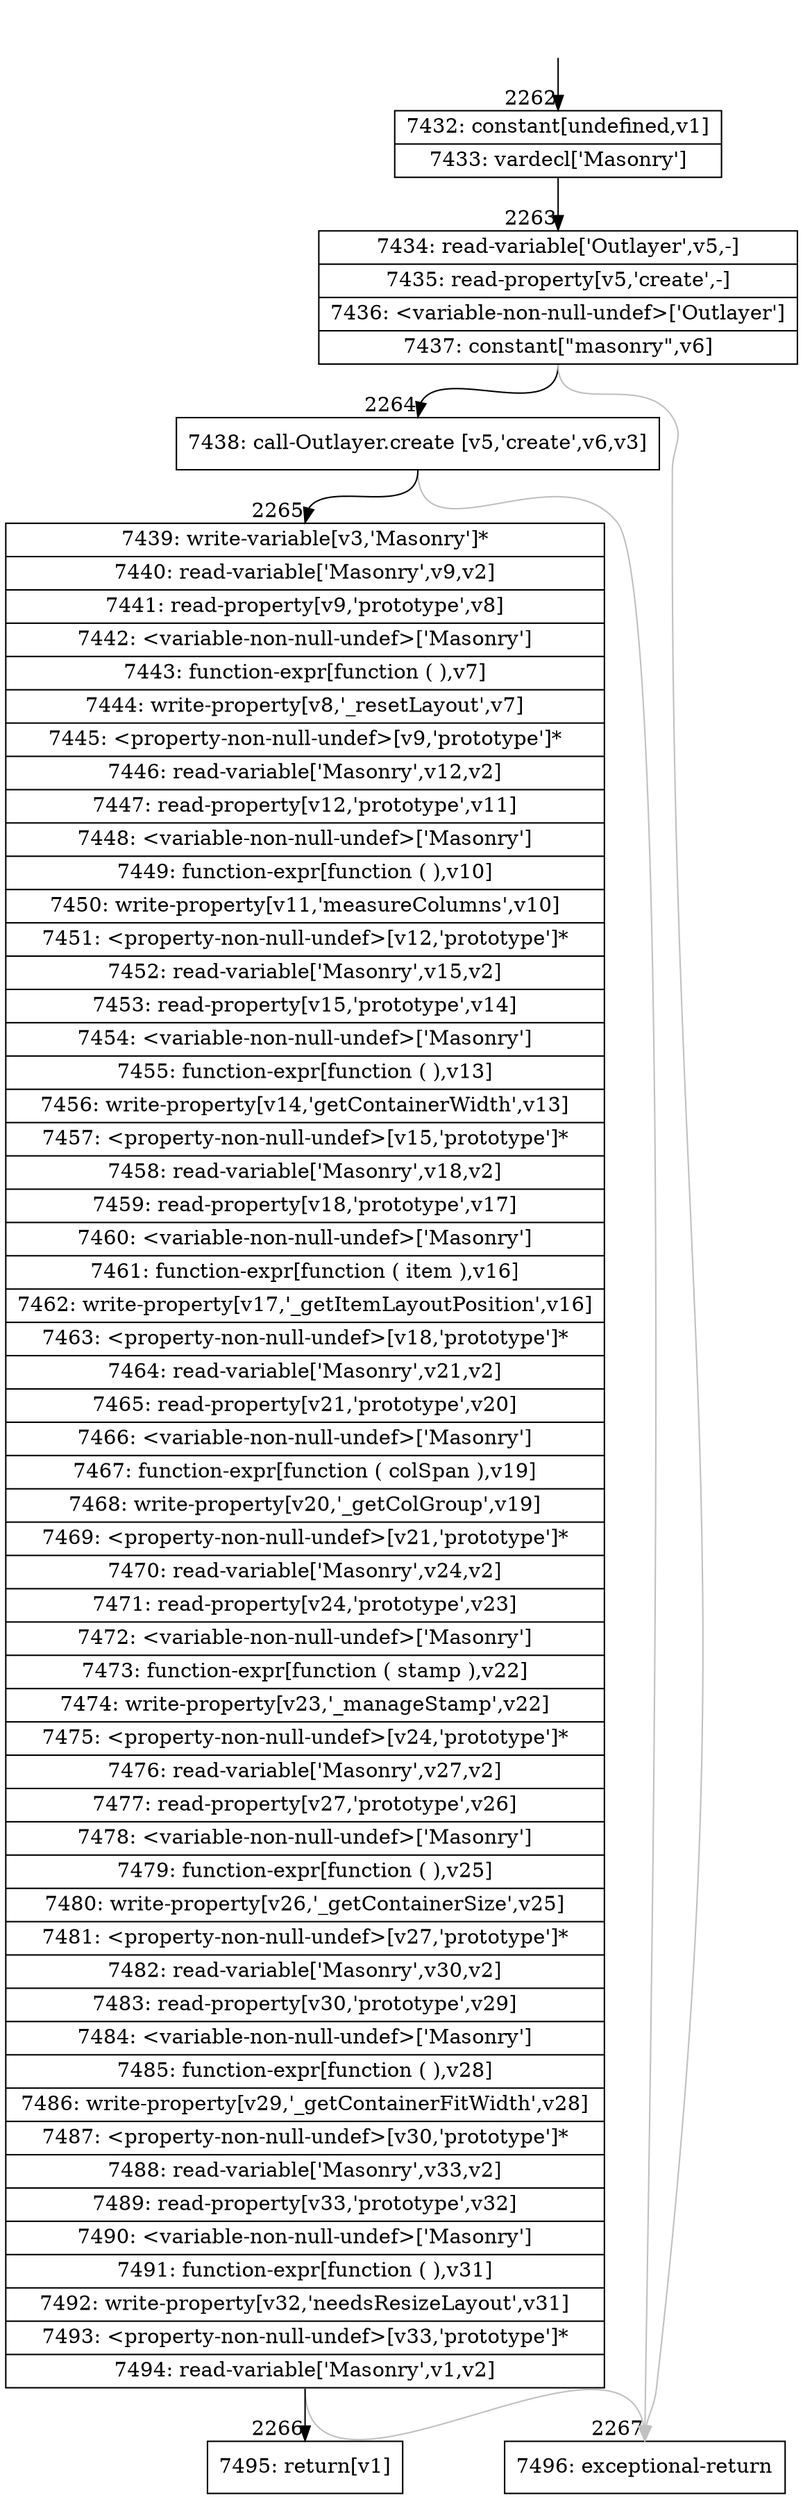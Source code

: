 digraph {
rankdir="TD"
BB_entry193[shape=none,label=""];
BB_entry193 -> BB2262 [tailport=s, headport=n, headlabel="    2262"]
BB2262 [shape=record label="{7432: constant[undefined,v1]|7433: vardecl['Masonry']}" ] 
BB2262 -> BB2263 [tailport=s, headport=n, headlabel="      2263"]
BB2263 [shape=record label="{7434: read-variable['Outlayer',v5,-]|7435: read-property[v5,'create',-]|7436: \<variable-non-null-undef\>['Outlayer']|7437: constant[\"masonry\",v6]}" ] 
BB2263 -> BB2264 [tailport=s, headport=n, headlabel="      2264"]
BB2263 -> BB2267 [tailport=s, headport=n, color=gray, headlabel="      2267"]
BB2264 [shape=record label="{7438: call-Outlayer.create [v5,'create',v6,v3]}" ] 
BB2264 -> BB2265 [tailport=s, headport=n, headlabel="      2265"]
BB2264 -> BB2267 [tailport=s, headport=n, color=gray]
BB2265 [shape=record label="{7439: write-variable[v3,'Masonry']*|7440: read-variable['Masonry',v9,v2]|7441: read-property[v9,'prototype',v8]|7442: \<variable-non-null-undef\>['Masonry']|7443: function-expr[function ( ),v7]|7444: write-property[v8,'_resetLayout',v7]|7445: \<property-non-null-undef\>[v9,'prototype']*|7446: read-variable['Masonry',v12,v2]|7447: read-property[v12,'prototype',v11]|7448: \<variable-non-null-undef\>['Masonry']|7449: function-expr[function ( ),v10]|7450: write-property[v11,'measureColumns',v10]|7451: \<property-non-null-undef\>[v12,'prototype']*|7452: read-variable['Masonry',v15,v2]|7453: read-property[v15,'prototype',v14]|7454: \<variable-non-null-undef\>['Masonry']|7455: function-expr[function ( ),v13]|7456: write-property[v14,'getContainerWidth',v13]|7457: \<property-non-null-undef\>[v15,'prototype']*|7458: read-variable['Masonry',v18,v2]|7459: read-property[v18,'prototype',v17]|7460: \<variable-non-null-undef\>['Masonry']|7461: function-expr[function ( item ),v16]|7462: write-property[v17,'_getItemLayoutPosition',v16]|7463: \<property-non-null-undef\>[v18,'prototype']*|7464: read-variable['Masonry',v21,v2]|7465: read-property[v21,'prototype',v20]|7466: \<variable-non-null-undef\>['Masonry']|7467: function-expr[function ( colSpan ),v19]|7468: write-property[v20,'_getColGroup',v19]|7469: \<property-non-null-undef\>[v21,'prototype']*|7470: read-variable['Masonry',v24,v2]|7471: read-property[v24,'prototype',v23]|7472: \<variable-non-null-undef\>['Masonry']|7473: function-expr[function ( stamp ),v22]|7474: write-property[v23,'_manageStamp',v22]|7475: \<property-non-null-undef\>[v24,'prototype']*|7476: read-variable['Masonry',v27,v2]|7477: read-property[v27,'prototype',v26]|7478: \<variable-non-null-undef\>['Masonry']|7479: function-expr[function ( ),v25]|7480: write-property[v26,'_getContainerSize',v25]|7481: \<property-non-null-undef\>[v27,'prototype']*|7482: read-variable['Masonry',v30,v2]|7483: read-property[v30,'prototype',v29]|7484: \<variable-non-null-undef\>['Masonry']|7485: function-expr[function ( ),v28]|7486: write-property[v29,'_getContainerFitWidth',v28]|7487: \<property-non-null-undef\>[v30,'prototype']*|7488: read-variable['Masonry',v33,v2]|7489: read-property[v33,'prototype',v32]|7490: \<variable-non-null-undef\>['Masonry']|7491: function-expr[function ( ),v31]|7492: write-property[v32,'needsResizeLayout',v31]|7493: \<property-non-null-undef\>[v33,'prototype']*|7494: read-variable['Masonry',v1,v2]}" ] 
BB2265 -> BB2266 [tailport=s, headport=n, headlabel="      2266"]
BB2265 -> BB2267 [tailport=s, headport=n, color=gray]
BB2266 [shape=record label="{7495: return[v1]}" ] 
BB2267 [shape=record label="{7496: exceptional-return}" ] 
//#$~ 3138
}
